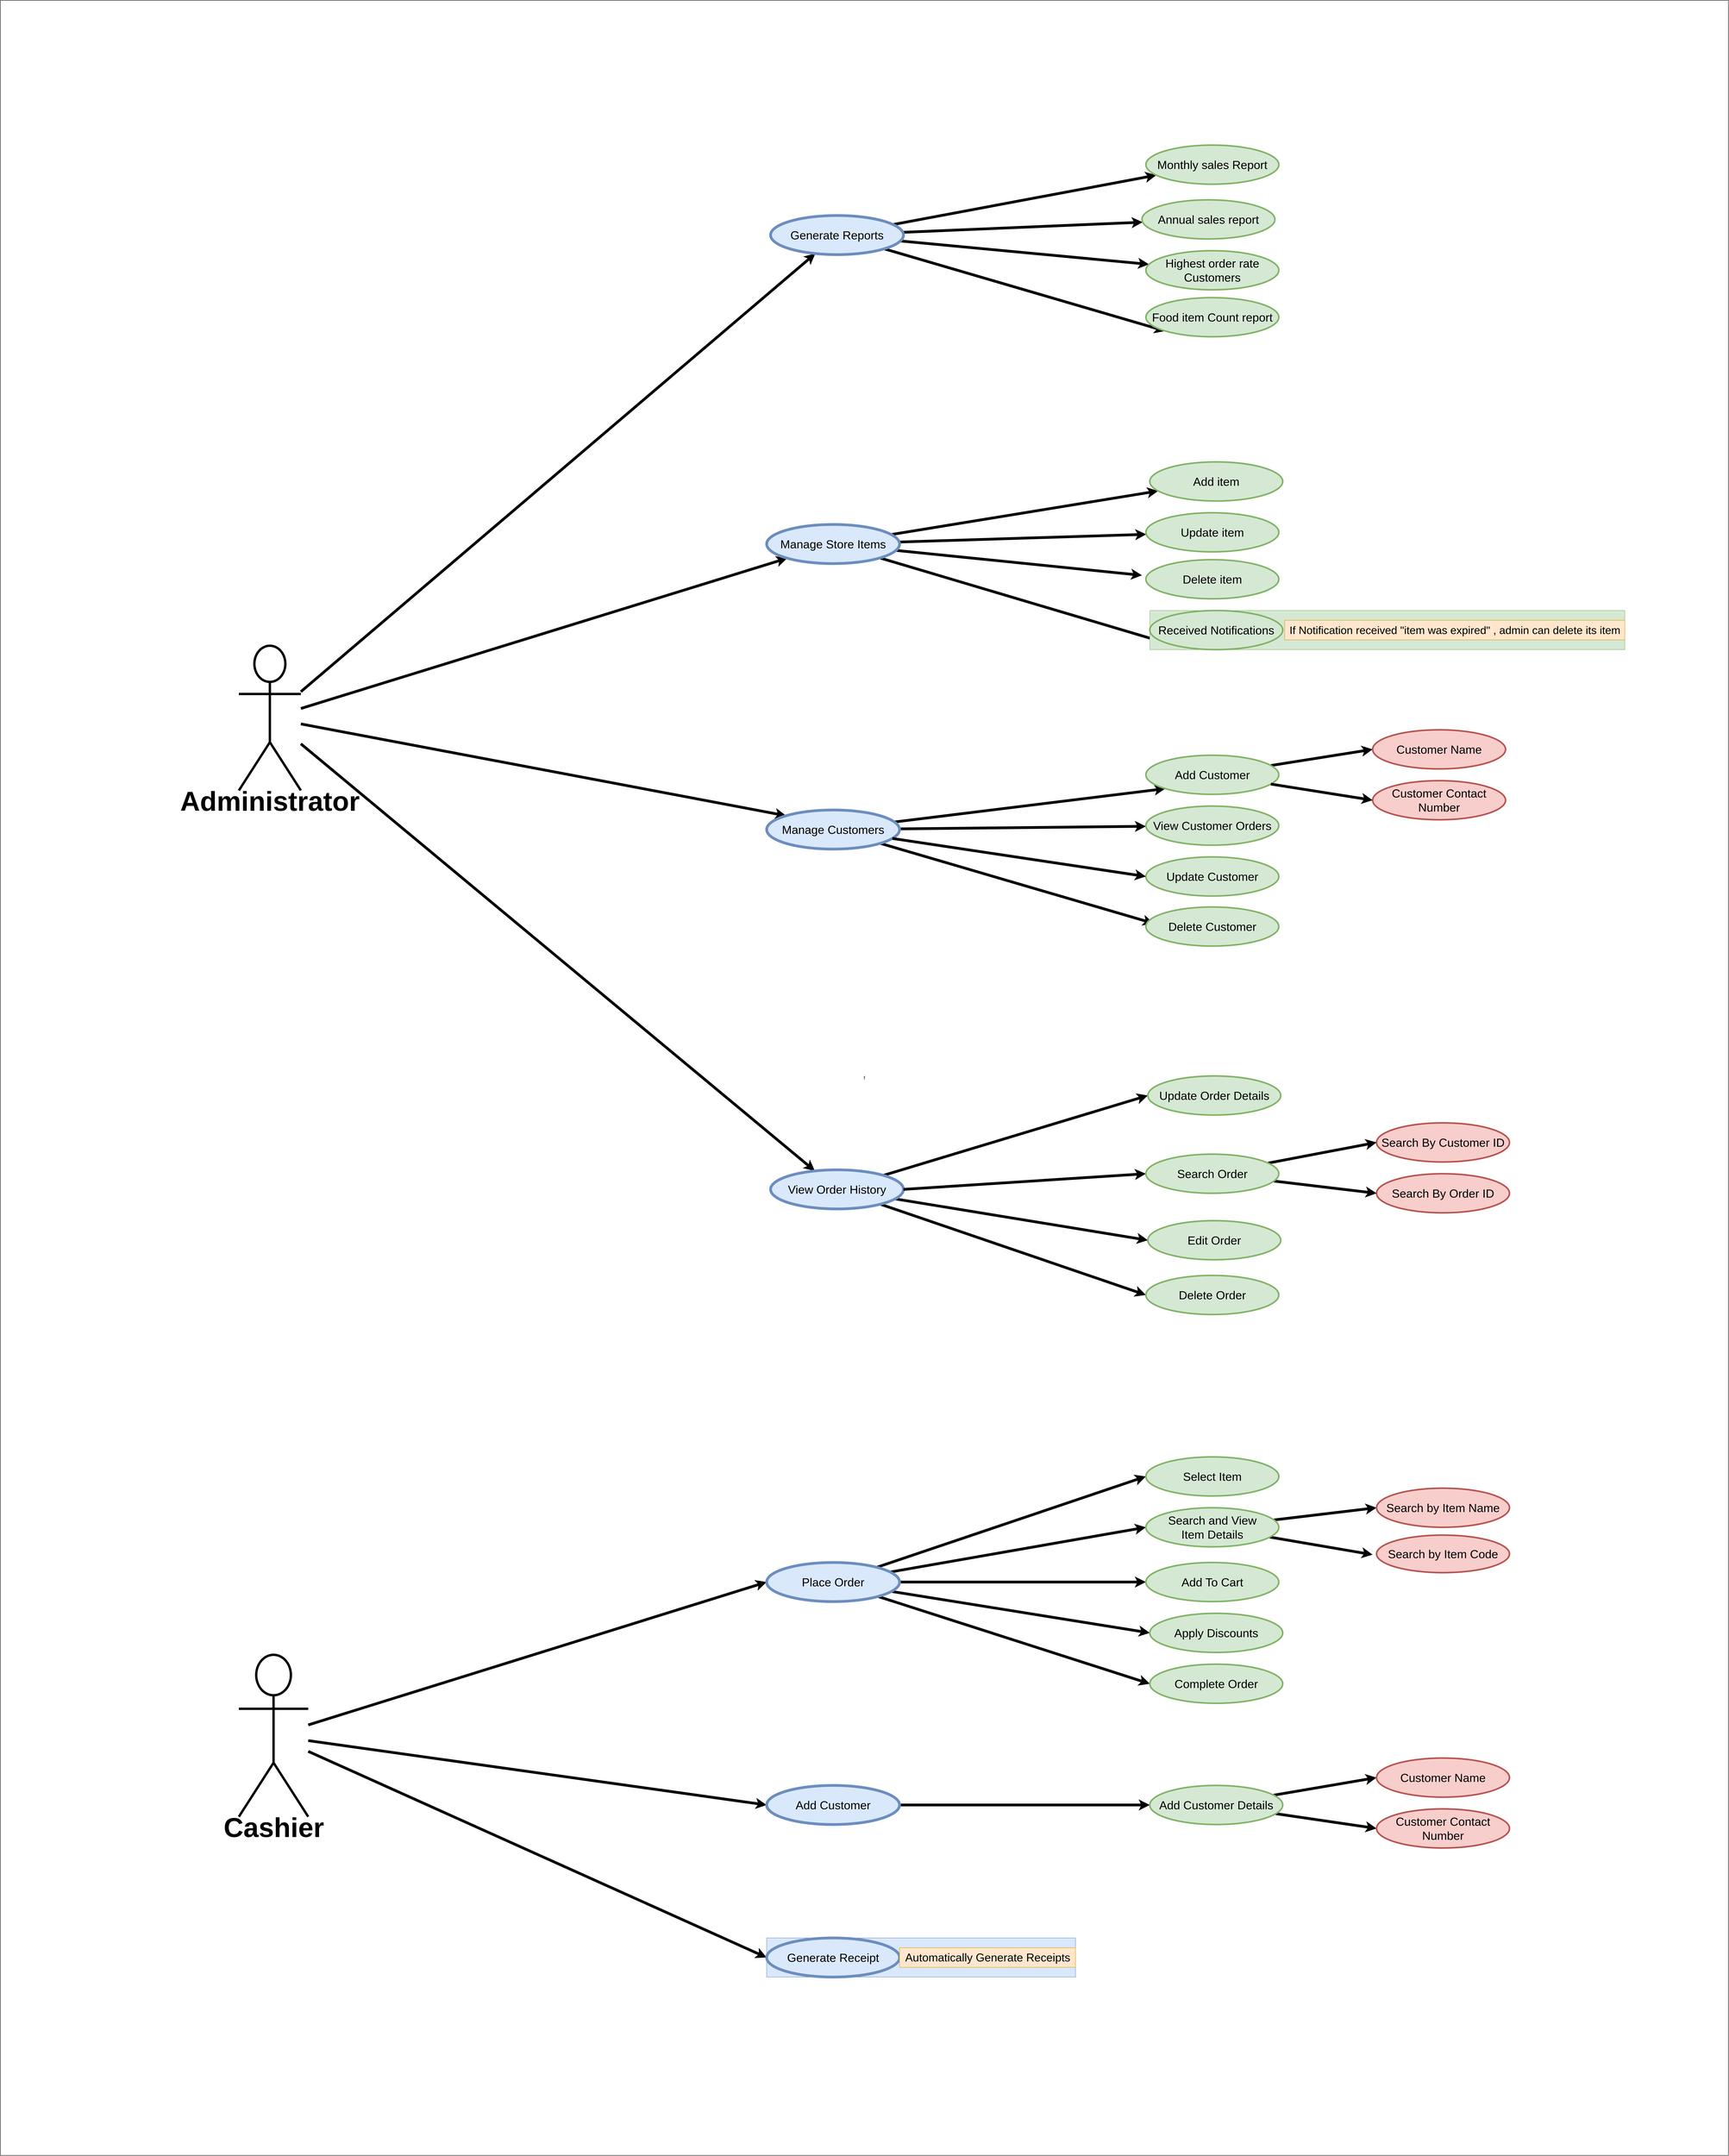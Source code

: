 <mxfile version="22.1.7" type="device">
  <diagram name="Page-1" id="8pwWCYxLZtbmEOVCGbv0">
    <mxGraphModel dx="10300" dy="6030" grid="1" gridSize="10" guides="1" tooltips="1" connect="1" arrows="1" fold="1" page="1" pageScale="1" pageWidth="1100" pageHeight="850" math="0" shadow="0">
      <root>
        <mxCell id="0" />
        <mxCell id="1" parent="0" />
        <mxCell id="QTST4iHeaczxJZyYY0J6-98" value="f" style="rounded=0;whiteSpace=wrap;html=1;" vertex="1" parent="1">
          <mxGeometry x="-2710" y="-2250" width="4420" height="5510" as="geometry" />
        </mxCell>
        <mxCell id="QTST4iHeaczxJZyYY0J6-42" style="edgeStyle=none;rounded=0;orthogonalLoop=1;jettySize=auto;html=1;strokeWidth=7;" edge="1" parent="1" source="QTST4iHeaczxJZyYY0J6-9" target="QTST4iHeaczxJZyYY0J6-14">
          <mxGeometry relative="1" as="geometry" />
        </mxCell>
        <mxCell id="QTST4iHeaczxJZyYY0J6-43" style="edgeStyle=none;rounded=0;orthogonalLoop=1;jettySize=auto;html=1;entryX=0;entryY=0;entryDx=0;entryDy=0;strokeWidth=7;" edge="1" parent="1" source="QTST4iHeaczxJZyYY0J6-9" target="QTST4iHeaczxJZyYY0J6-15">
          <mxGeometry relative="1" as="geometry" />
        </mxCell>
        <mxCell id="QTST4iHeaczxJZyYY0J6-44" style="edgeStyle=none;rounded=0;orthogonalLoop=1;jettySize=auto;html=1;strokeWidth=7;" edge="1" parent="1" source="QTST4iHeaczxJZyYY0J6-9" target="QTST4iHeaczxJZyYY0J6-16">
          <mxGeometry relative="1" as="geometry" />
        </mxCell>
        <mxCell id="QTST4iHeaczxJZyYY0J6-45" style="edgeStyle=none;rounded=0;orthogonalLoop=1;jettySize=auto;html=1;strokeWidth=7;" edge="1" parent="1" source="QTST4iHeaczxJZyYY0J6-9" target="QTST4iHeaczxJZyYY0J6-12">
          <mxGeometry relative="1" as="geometry" />
        </mxCell>
        <mxCell id="QTST4iHeaczxJZyYY0J6-9" value="&lt;p style=&quot;line-height: 150%;&quot;&gt;&lt;b style=&quot;&quot;&gt;&lt;font style=&quot;font-size: 70px;&quot;&gt;Administrator&lt;/font&gt;&lt;/b&gt;&lt;/p&gt;" style="shape=umlActor;verticalLabelPosition=bottom;verticalAlign=top;html=1;outlineConnect=0;strokeWidth=6;" vertex="1" parent="1">
          <mxGeometry x="-2100" y="-600" width="158.57" height="370" as="geometry" />
        </mxCell>
        <mxCell id="QTST4iHeaczxJZyYY0J6-46" style="edgeStyle=none;rounded=0;orthogonalLoop=1;jettySize=auto;html=1;strokeWidth=7;" edge="1" parent="1" source="QTST4iHeaczxJZyYY0J6-12" target="QTST4iHeaczxJZyYY0J6-17">
          <mxGeometry relative="1" as="geometry" />
        </mxCell>
        <mxCell id="QTST4iHeaczxJZyYY0J6-47" style="edgeStyle=none;rounded=0;orthogonalLoop=1;jettySize=auto;html=1;strokeWidth=7;" edge="1" parent="1" source="QTST4iHeaczxJZyYY0J6-12" target="QTST4iHeaczxJZyYY0J6-18">
          <mxGeometry relative="1" as="geometry" />
        </mxCell>
        <mxCell id="QTST4iHeaczxJZyYY0J6-48" style="edgeStyle=none;rounded=0;orthogonalLoop=1;jettySize=auto;html=1;strokeWidth=7;" edge="1" parent="1" source="QTST4iHeaczxJZyYY0J6-12" target="QTST4iHeaczxJZyYY0J6-19">
          <mxGeometry relative="1" as="geometry" />
        </mxCell>
        <mxCell id="QTST4iHeaczxJZyYY0J6-49" style="edgeStyle=none;rounded=0;orthogonalLoop=1;jettySize=auto;html=1;entryX=0;entryY=1;entryDx=0;entryDy=0;strokeWidth=7;" edge="1" parent="1" source="QTST4iHeaczxJZyYY0J6-12" target="QTST4iHeaczxJZyYY0J6-20">
          <mxGeometry relative="1" as="geometry" />
        </mxCell>
        <mxCell id="QTST4iHeaczxJZyYY0J6-12" value="&lt;font style=&quot;font-size: 30px;&quot;&gt;Generate Reports&lt;/font&gt;" style="ellipse;whiteSpace=wrap;html=1;strokeWidth=7;fillColor=#dae8fc;strokeColor=#6c8ebf;" vertex="1" parent="1">
          <mxGeometry x="-740" y="-1700" width="340" height="100" as="geometry" />
        </mxCell>
        <mxCell id="QTST4iHeaczxJZyYY0J6-50" style="edgeStyle=none;rounded=0;orthogonalLoop=1;jettySize=auto;html=1;strokeWidth=7;" edge="1" parent="1" source="QTST4iHeaczxJZyYY0J6-14" target="QTST4iHeaczxJZyYY0J6-21">
          <mxGeometry relative="1" as="geometry" />
        </mxCell>
        <mxCell id="QTST4iHeaczxJZyYY0J6-51" style="edgeStyle=none;rounded=0;orthogonalLoop=1;jettySize=auto;html=1;strokeWidth=7;" edge="1" parent="1" source="QTST4iHeaczxJZyYY0J6-14" target="QTST4iHeaczxJZyYY0J6-22">
          <mxGeometry relative="1" as="geometry" />
        </mxCell>
        <mxCell id="QTST4iHeaczxJZyYY0J6-52" style="edgeStyle=none;rounded=0;orthogonalLoop=1;jettySize=auto;html=1;strokeWidth=7;" edge="1" parent="1" source="QTST4iHeaczxJZyYY0J6-14">
          <mxGeometry relative="1" as="geometry">
            <mxPoint x="210" y="-780" as="targetPoint" />
          </mxGeometry>
        </mxCell>
        <mxCell id="QTST4iHeaczxJZyYY0J6-53" style="edgeStyle=none;rounded=0;orthogonalLoop=1;jettySize=auto;html=1;entryX=0;entryY=1;entryDx=0;entryDy=0;strokeWidth=7;" edge="1" parent="1" source="QTST4iHeaczxJZyYY0J6-14" target="QTST4iHeaczxJZyYY0J6-24">
          <mxGeometry relative="1" as="geometry" />
        </mxCell>
        <mxCell id="QTST4iHeaczxJZyYY0J6-14" value="&lt;font style=&quot;font-size: 30px;&quot;&gt;Manage Store Items&lt;/font&gt;" style="ellipse;whiteSpace=wrap;html=1;strokeWidth=7;fillColor=#dae8fc;strokeColor=#6c8ebf;" vertex="1" parent="1">
          <mxGeometry x="-750" y="-910" width="340" height="100" as="geometry" />
        </mxCell>
        <mxCell id="QTST4iHeaczxJZyYY0J6-54" style="edgeStyle=none;rounded=0;orthogonalLoop=1;jettySize=auto;html=1;entryX=0;entryY=1;entryDx=0;entryDy=0;strokeWidth=7;" edge="1" parent="1" source="QTST4iHeaczxJZyYY0J6-15" target="QTST4iHeaczxJZyYY0J6-27">
          <mxGeometry relative="1" as="geometry" />
        </mxCell>
        <mxCell id="QTST4iHeaczxJZyYY0J6-55" style="edgeStyle=none;rounded=0;orthogonalLoop=1;jettySize=auto;html=1;strokeWidth=7;" edge="1" parent="1" source="QTST4iHeaczxJZyYY0J6-15" target="QTST4iHeaczxJZyYY0J6-30">
          <mxGeometry relative="1" as="geometry" />
        </mxCell>
        <mxCell id="QTST4iHeaczxJZyYY0J6-57" style="edgeStyle=none;rounded=0;orthogonalLoop=1;jettySize=auto;html=1;strokeWidth=7;" edge="1" parent="1" source="QTST4iHeaczxJZyYY0J6-15">
          <mxGeometry relative="1" as="geometry">
            <mxPoint x="240" y="110" as="targetPoint" />
          </mxGeometry>
        </mxCell>
        <mxCell id="QTST4iHeaczxJZyYY0J6-15" value="&lt;font style=&quot;font-size: 30px;&quot;&gt;Manage Customers&lt;/font&gt;" style="ellipse;whiteSpace=wrap;html=1;strokeWidth=7;fillColor=#dae8fc;strokeColor=#6c8ebf;" vertex="1" parent="1">
          <mxGeometry x="-750" y="-180" width="340" height="100" as="geometry" />
        </mxCell>
        <mxCell id="QTST4iHeaczxJZyYY0J6-58" style="edgeStyle=none;rounded=0;orthogonalLoop=1;jettySize=auto;html=1;entryX=0;entryY=0.5;entryDx=0;entryDy=0;strokeWidth=7;" edge="1" parent="1" source="QTST4iHeaczxJZyYY0J6-16" target="QTST4iHeaczxJZyYY0J6-31">
          <mxGeometry relative="1" as="geometry" />
        </mxCell>
        <mxCell id="QTST4iHeaczxJZyYY0J6-61" style="edgeStyle=none;rounded=0;orthogonalLoop=1;jettySize=auto;html=1;entryX=0;entryY=0.5;entryDx=0;entryDy=0;strokeWidth=7;" edge="1" parent="1" source="QTST4iHeaczxJZyYY0J6-16" target="QTST4iHeaczxJZyYY0J6-33">
          <mxGeometry relative="1" as="geometry" />
        </mxCell>
        <mxCell id="QTST4iHeaczxJZyYY0J6-62" style="edgeStyle=none;rounded=0;orthogonalLoop=1;jettySize=auto;html=1;entryX=0;entryY=0.5;entryDx=0;entryDy=0;strokeWidth=7;" edge="1" parent="1" source="QTST4iHeaczxJZyYY0J6-16" target="QTST4iHeaczxJZyYY0J6-34">
          <mxGeometry relative="1" as="geometry" />
        </mxCell>
        <mxCell id="QTST4iHeaczxJZyYY0J6-16" value="&lt;font style=&quot;font-size: 30px;&quot;&gt;View Order History&lt;/font&gt;" style="ellipse;whiteSpace=wrap;html=1;strokeWidth=7;fillColor=#dae8fc;strokeColor=#6c8ebf;" vertex="1" parent="1">
          <mxGeometry x="-740" y="740" width="340" height="100" as="geometry" />
        </mxCell>
        <mxCell id="QTST4iHeaczxJZyYY0J6-17" value="&lt;font style=&quot;font-size: 30px;&quot;&gt;Monthly sales Report&lt;/font&gt;" style="ellipse;whiteSpace=wrap;html=1;strokeWidth=4;fillColor=#d5e8d4;strokeColor=#82b366;" vertex="1" parent="1">
          <mxGeometry x="220" y="-1880" width="340" height="100" as="geometry" />
        </mxCell>
        <mxCell id="QTST4iHeaczxJZyYY0J6-18" value="&lt;font style=&quot;font-size: 30px;&quot;&gt;Highest order rate Customers&lt;/font&gt;" style="ellipse;whiteSpace=wrap;html=1;strokeWidth=4;fillColor=#d5e8d4;strokeColor=#82b366;" vertex="1" parent="1">
          <mxGeometry x="220" y="-1610" width="340" height="100" as="geometry" />
        </mxCell>
        <mxCell id="QTST4iHeaczxJZyYY0J6-19" value="&lt;font style=&quot;font-size: 30px;&quot;&gt;Annual sales report&lt;/font&gt;" style="ellipse;whiteSpace=wrap;html=1;strokeWidth=4;fillColor=#d5e8d4;strokeColor=#82b366;" vertex="1" parent="1">
          <mxGeometry x="210" y="-1740" width="340" height="100" as="geometry" />
        </mxCell>
        <mxCell id="QTST4iHeaczxJZyYY0J6-20" value="&lt;font style=&quot;font-size: 30px;&quot;&gt;Food item Count report&lt;/font&gt;" style="ellipse;whiteSpace=wrap;html=1;strokeWidth=4;fillColor=#d5e8d4;strokeColor=#82b366;" vertex="1" parent="1">
          <mxGeometry x="220" y="-1490" width="340" height="100" as="geometry" />
        </mxCell>
        <mxCell id="QTST4iHeaczxJZyYY0J6-21" value="&lt;font style=&quot;font-size: 30px;&quot;&gt;Add item&lt;/font&gt;" style="ellipse;whiteSpace=wrap;html=1;strokeWidth=4;fillColor=#d5e8d4;strokeColor=#82b366;" vertex="1" parent="1">
          <mxGeometry x="230" y="-1070" width="340" height="100" as="geometry" />
        </mxCell>
        <mxCell id="QTST4iHeaczxJZyYY0J6-22" value="&lt;font style=&quot;font-size: 30px;&quot;&gt;Update item&lt;/font&gt;" style="ellipse;whiteSpace=wrap;html=1;strokeWidth=4;fillColor=#d5e8d4;strokeColor=#82b366;" vertex="1" parent="1">
          <mxGeometry x="220" y="-940" width="340" height="100" as="geometry" />
        </mxCell>
        <mxCell id="QTST4iHeaczxJZyYY0J6-23" value="&lt;font style=&quot;font-size: 30px;&quot;&gt;Delete item&lt;/font&gt;" style="ellipse;whiteSpace=wrap;html=1;strokeWidth=4;fillColor=#d5e8d4;strokeColor=#82b366;" vertex="1" parent="1">
          <mxGeometry x="220" y="-820" width="340" height="100" as="geometry" />
        </mxCell>
        <mxCell id="QTST4iHeaczxJZyYY0J6-26" value="" style="group;fillColor=#d5e8d4;strokeColor=#82b366;" vertex="1" connectable="0" parent="1">
          <mxGeometry x="230" y="-690" width="1215" height="100" as="geometry" />
        </mxCell>
        <mxCell id="QTST4iHeaczxJZyYY0J6-24" value="&lt;span style=&quot;font-size: 30px;&quot;&gt;Received Notifications&lt;/span&gt;" style="ellipse;whiteSpace=wrap;html=1;strokeWidth=4;fillColor=#d5e8d4;strokeColor=#82b366;" vertex="1" parent="QTST4iHeaczxJZyYY0J6-26">
          <mxGeometry width="340" height="100" as="geometry" />
        </mxCell>
        <mxCell id="QTST4iHeaczxJZyYY0J6-25" value="&lt;font style=&quot;font-size: 28px;&quot;&gt;If Notification received &quot;item was expired&quot; , admin can delete its item&lt;/font&gt;" style="text;html=1;align=center;verticalAlign=middle;resizable=0;points=[];autosize=1;strokeColor=#d79b00;fillColor=#ffe6cc;" vertex="1" parent="QTST4iHeaczxJZyYY0J6-26">
          <mxGeometry x="345" y="25" width="870" height="50" as="geometry" />
        </mxCell>
        <mxCell id="QTST4iHeaczxJZyYY0J6-105" style="edgeStyle=none;rounded=0;orthogonalLoop=1;jettySize=auto;html=1;entryX=0;entryY=0.5;entryDx=0;entryDy=0;strokeWidth=7;" edge="1" parent="1" source="QTST4iHeaczxJZyYY0J6-27" target="QTST4iHeaczxJZyYY0J6-103">
          <mxGeometry relative="1" as="geometry" />
        </mxCell>
        <mxCell id="QTST4iHeaczxJZyYY0J6-27" value="&lt;font style=&quot;font-size: 30px;&quot;&gt;Add Customer&lt;/font&gt;" style="ellipse;whiteSpace=wrap;html=1;strokeWidth=4;fillColor=#d5e8d4;strokeColor=#82b366;" vertex="1" parent="1">
          <mxGeometry x="220" y="-320" width="340" height="100" as="geometry" />
        </mxCell>
        <mxCell id="QTST4iHeaczxJZyYY0J6-28" value="&lt;font style=&quot;font-size: 30px;&quot;&gt;Update Customer&lt;/font&gt;" style="ellipse;whiteSpace=wrap;html=1;strokeWidth=4;fillColor=#d5e8d4;strokeColor=#82b366;" vertex="1" parent="1">
          <mxGeometry x="220" y="-60" width="340" height="100" as="geometry" />
        </mxCell>
        <mxCell id="QTST4iHeaczxJZyYY0J6-29" value="&lt;font style=&quot;font-size: 30px;&quot;&gt;Delete Customer&lt;/font&gt;" style="ellipse;whiteSpace=wrap;html=1;strokeWidth=4;fillColor=#d5e8d4;strokeColor=#82b366;" vertex="1" parent="1">
          <mxGeometry x="220" y="68" width="340" height="100" as="geometry" />
        </mxCell>
        <mxCell id="QTST4iHeaczxJZyYY0J6-30" value="&lt;font style=&quot;font-size: 30px;&quot;&gt;View Customer Orders&lt;/font&gt;" style="ellipse;whiteSpace=wrap;html=1;strokeWidth=4;fillColor=#d5e8d4;strokeColor=#82b366;" vertex="1" parent="1">
          <mxGeometry x="220" y="-190" width="340" height="100" as="geometry" />
        </mxCell>
        <mxCell id="QTST4iHeaczxJZyYY0J6-31" value="&lt;font style=&quot;font-size: 30px;&quot;&gt;Update Order Details&lt;/font&gt;" style="ellipse;whiteSpace=wrap;html=1;strokeWidth=4;fillColor=#d5e8d4;strokeColor=#82b366;" vertex="1" parent="1">
          <mxGeometry x="225" y="500" width="340" height="100" as="geometry" />
        </mxCell>
        <mxCell id="QTST4iHeaczxJZyYY0J6-32" value="&lt;font style=&quot;font-size: 30px;&quot;&gt;Search By Customer ID&lt;/font&gt;" style="ellipse;whiteSpace=wrap;html=1;strokeWidth=4;fillColor=#f8cecc;strokeColor=#b85450;" vertex="1" parent="1">
          <mxGeometry x="810" y="620" width="340" height="100" as="geometry" />
        </mxCell>
        <mxCell id="QTST4iHeaczxJZyYY0J6-33" value="&lt;font style=&quot;font-size: 30px;&quot;&gt;Edit Order&lt;/font&gt;" style="ellipse;whiteSpace=wrap;html=1;strokeWidth=4;fillColor=#d5e8d4;strokeColor=#82b366;" vertex="1" parent="1">
          <mxGeometry x="225" y="870" width="340" height="100" as="geometry" />
        </mxCell>
        <mxCell id="QTST4iHeaczxJZyYY0J6-34" value="&lt;font style=&quot;font-size: 30px;&quot;&gt;Delete Order&lt;/font&gt;" style="ellipse;whiteSpace=wrap;html=1;strokeWidth=4;fillColor=#d5e8d4;strokeColor=#82b366;" vertex="1" parent="1">
          <mxGeometry x="220" y="1010" width="340" height="100" as="geometry" />
        </mxCell>
        <mxCell id="QTST4iHeaczxJZyYY0J6-35" value="&lt;font style=&quot;font-size: 30px;&quot;&gt;Search By Order ID&lt;/font&gt;" style="ellipse;whiteSpace=wrap;html=1;strokeWidth=4;fillColor=#f8cecc;strokeColor=#b85450;" vertex="1" parent="1">
          <mxGeometry x="810" y="750" width="340" height="100" as="geometry" />
        </mxCell>
        <mxCell id="QTST4iHeaczxJZyYY0J6-37" style="edgeStyle=orthogonalEdgeStyle;rounded=0;orthogonalLoop=1;jettySize=auto;html=1;exitX=0.5;exitY=1;exitDx=0;exitDy=0;fillColor=#d5e8d4;strokeColor=#82b366;" edge="1" parent="1" source="QTST4iHeaczxJZyYY0J6-30" target="QTST4iHeaczxJZyYY0J6-30">
          <mxGeometry relative="1" as="geometry" />
        </mxCell>
        <mxCell id="QTST4iHeaczxJZyYY0J6-56" style="edgeStyle=none;rounded=0;orthogonalLoop=1;jettySize=auto;html=1;strokeWidth=7;" edge="1" parent="1" source="QTST4iHeaczxJZyYY0J6-15">
          <mxGeometry relative="1" as="geometry">
            <mxPoint x="220" y="-10" as="targetPoint" />
          </mxGeometry>
        </mxCell>
        <mxCell id="QTST4iHeaczxJZyYY0J6-60" style="edgeStyle=none;rounded=0;orthogonalLoop=1;jettySize=auto;html=1;entryX=0;entryY=0.5;entryDx=0;entryDy=0;strokeWidth=7;exitX=1;exitY=0.5;exitDx=0;exitDy=0;" edge="1" parent="1" source="QTST4iHeaczxJZyYY0J6-16" target="QTST4iHeaczxJZyYY0J6-100">
          <mxGeometry relative="1" as="geometry" />
        </mxCell>
        <mxCell id="QTST4iHeaczxJZyYY0J6-82" style="edgeStyle=none;rounded=0;orthogonalLoop=1;jettySize=auto;html=1;entryX=0;entryY=0.5;entryDx=0;entryDy=0;strokeWidth=7;" edge="1" parent="1" source="QTST4iHeaczxJZyYY0J6-63" target="QTST4iHeaczxJZyYY0J6-64">
          <mxGeometry relative="1" as="geometry" />
        </mxCell>
        <mxCell id="QTST4iHeaczxJZyYY0J6-83" style="edgeStyle=none;rounded=0;orthogonalLoop=1;jettySize=auto;html=1;entryX=0;entryY=0.5;entryDx=0;entryDy=0;strokeWidth=7;" edge="1" parent="1" source="QTST4iHeaczxJZyYY0J6-63" target="QTST4iHeaczxJZyYY0J6-66">
          <mxGeometry relative="1" as="geometry" />
        </mxCell>
        <mxCell id="QTST4iHeaczxJZyYY0J6-84" style="edgeStyle=none;rounded=0;orthogonalLoop=1;jettySize=auto;html=1;entryX=0;entryY=0.5;entryDx=0;entryDy=0;strokeWidth=7;" edge="1" parent="1" source="QTST4iHeaczxJZyYY0J6-63" target="QTST4iHeaczxJZyYY0J6-67">
          <mxGeometry relative="1" as="geometry" />
        </mxCell>
        <mxCell id="QTST4iHeaczxJZyYY0J6-63" value="&lt;p style=&quot;line-height: 150%;&quot;&gt;&lt;b style=&quot;&quot;&gt;&lt;font style=&quot;font-size: 70px;&quot;&gt;Cashier&lt;/font&gt;&lt;/b&gt;&lt;/p&gt;" style="shape=umlActor;verticalLabelPosition=bottom;verticalAlign=top;html=1;outlineConnect=0;strokeWidth=6;" vertex="1" parent="1">
          <mxGeometry x="-2100" y="1980" width="177.42" height="414" as="geometry" />
        </mxCell>
        <mxCell id="QTST4iHeaczxJZyYY0J6-85" style="edgeStyle=none;rounded=0;orthogonalLoop=1;jettySize=auto;html=1;entryX=0;entryY=0.5;entryDx=0;entryDy=0;strokeWidth=7;" edge="1" parent="1" source="QTST4iHeaczxJZyYY0J6-64" target="QTST4iHeaczxJZyYY0J6-68">
          <mxGeometry relative="1" as="geometry" />
        </mxCell>
        <mxCell id="QTST4iHeaczxJZyYY0J6-86" style="edgeStyle=none;rounded=0;orthogonalLoop=1;jettySize=auto;html=1;entryX=0;entryY=0.5;entryDx=0;entryDy=0;strokeWidth=7;" edge="1" parent="1" source="QTST4iHeaczxJZyYY0J6-64" target="QTST4iHeaczxJZyYY0J6-69">
          <mxGeometry relative="1" as="geometry" />
        </mxCell>
        <mxCell id="QTST4iHeaczxJZyYY0J6-87" style="edgeStyle=none;rounded=0;orthogonalLoop=1;jettySize=auto;html=1;entryX=0;entryY=0.5;entryDx=0;entryDy=0;strokeWidth=7;" edge="1" parent="1" source="QTST4iHeaczxJZyYY0J6-64" target="QTST4iHeaczxJZyYY0J6-70">
          <mxGeometry relative="1" as="geometry" />
        </mxCell>
        <mxCell id="QTST4iHeaczxJZyYY0J6-88" style="edgeStyle=none;rounded=0;orthogonalLoop=1;jettySize=auto;html=1;entryX=0;entryY=0.5;entryDx=0;entryDy=0;strokeWidth=7;" edge="1" parent="1" source="QTST4iHeaczxJZyYY0J6-64" target="QTST4iHeaczxJZyYY0J6-71">
          <mxGeometry relative="1" as="geometry" />
        </mxCell>
        <mxCell id="QTST4iHeaczxJZyYY0J6-89" style="edgeStyle=none;rounded=0;orthogonalLoop=1;jettySize=auto;html=1;entryX=0;entryY=0.5;entryDx=0;entryDy=0;strokeWidth=7;" edge="1" parent="1" source="QTST4iHeaczxJZyYY0J6-64" target="QTST4iHeaczxJZyYY0J6-72">
          <mxGeometry relative="1" as="geometry" />
        </mxCell>
        <mxCell id="QTST4iHeaczxJZyYY0J6-64" value="&lt;font style=&quot;font-size: 30px;&quot;&gt;Place Order&lt;/font&gt;" style="ellipse;whiteSpace=wrap;html=1;strokeWidth=7;fillColor=#dae8fc;strokeColor=#6c8ebf;" vertex="1" parent="1">
          <mxGeometry x="-750" y="1744" width="340" height="100" as="geometry" />
        </mxCell>
        <mxCell id="QTST4iHeaczxJZyYY0J6-92" style="edgeStyle=none;rounded=0;orthogonalLoop=1;jettySize=auto;html=1;entryX=0;entryY=0.5;entryDx=0;entryDy=0;strokeWidth=7;" edge="1" parent="1" source="QTST4iHeaczxJZyYY0J6-66" target="QTST4iHeaczxJZyYY0J6-73">
          <mxGeometry relative="1" as="geometry" />
        </mxCell>
        <mxCell id="QTST4iHeaczxJZyYY0J6-66" value="&lt;font style=&quot;font-size: 30px;&quot;&gt;Add Customer&lt;/font&gt;" style="ellipse;whiteSpace=wrap;html=1;strokeWidth=7;fillColor=#dae8fc;strokeColor=#6c8ebf;" vertex="1" parent="1">
          <mxGeometry x="-750" y="2314" width="340" height="100" as="geometry" />
        </mxCell>
        <mxCell id="QTST4iHeaczxJZyYY0J6-68" value="&lt;span style=&quot;font-size: 30px;&quot;&gt;Select Item&lt;/span&gt;" style="ellipse;whiteSpace=wrap;html=1;strokeWidth=4;fillColor=#d5e8d4;strokeColor=#82b366;" vertex="1" parent="1">
          <mxGeometry x="220" y="1474" width="340" height="100" as="geometry" />
        </mxCell>
        <mxCell id="QTST4iHeaczxJZyYY0J6-90" style="edgeStyle=none;rounded=0;orthogonalLoop=1;jettySize=auto;html=1;entryX=0;entryY=0.5;entryDx=0;entryDy=0;strokeWidth=7;" edge="1" parent="1" source="QTST4iHeaczxJZyYY0J6-69" target="QTST4iHeaczxJZyYY0J6-78">
          <mxGeometry relative="1" as="geometry" />
        </mxCell>
        <mxCell id="QTST4iHeaczxJZyYY0J6-91" style="edgeStyle=none;rounded=0;orthogonalLoop=1;jettySize=auto;html=1;strokeWidth=7;" edge="1" parent="1" source="QTST4iHeaczxJZyYY0J6-69">
          <mxGeometry relative="1" as="geometry">
            <mxPoint x="800" y="1724" as="targetPoint" />
          </mxGeometry>
        </mxCell>
        <mxCell id="QTST4iHeaczxJZyYY0J6-69" value="&lt;span style=&quot;font-size: 30px;&quot;&gt;Search and View &lt;br&gt;Item Details&lt;/span&gt;" style="ellipse;whiteSpace=wrap;html=1;strokeWidth=4;fillColor=#d5e8d4;strokeColor=#82b366;" vertex="1" parent="1">
          <mxGeometry x="220" y="1604" width="340" height="100" as="geometry" />
        </mxCell>
        <mxCell id="QTST4iHeaczxJZyYY0J6-70" value="&lt;span style=&quot;font-size: 30px;&quot;&gt;Add To Cart&lt;/span&gt;" style="ellipse;whiteSpace=wrap;html=1;strokeWidth=4;fillColor=#d5e8d4;strokeColor=#82b366;" vertex="1" parent="1">
          <mxGeometry x="220" y="1744" width="340" height="100" as="geometry" />
        </mxCell>
        <mxCell id="QTST4iHeaczxJZyYY0J6-71" value="&lt;span style=&quot;font-size: 30px;&quot;&gt;Apply Discounts&lt;/span&gt;" style="ellipse;whiteSpace=wrap;html=1;strokeWidth=4;fillColor=#d5e8d4;strokeColor=#82b366;" vertex="1" parent="1">
          <mxGeometry x="230" y="1874" width="340" height="100" as="geometry" />
        </mxCell>
        <mxCell id="QTST4iHeaczxJZyYY0J6-72" value="&lt;span style=&quot;font-size: 30px;&quot;&gt;Complete Order&lt;/span&gt;" style="ellipse;whiteSpace=wrap;html=1;strokeWidth=4;fillColor=#d5e8d4;strokeColor=#82b366;" vertex="1" parent="1">
          <mxGeometry x="230" y="2004" width="340" height="100" as="geometry" />
        </mxCell>
        <mxCell id="QTST4iHeaczxJZyYY0J6-95" style="edgeStyle=none;rounded=0;orthogonalLoop=1;jettySize=auto;html=1;entryX=0;entryY=0.5;entryDx=0;entryDy=0;strokeWidth=7;" edge="1" parent="1" source="QTST4iHeaczxJZyYY0J6-73" target="QTST4iHeaczxJZyYY0J6-93">
          <mxGeometry relative="1" as="geometry" />
        </mxCell>
        <mxCell id="QTST4iHeaczxJZyYY0J6-96" style="edgeStyle=none;rounded=0;orthogonalLoop=1;jettySize=auto;html=1;entryX=0;entryY=0.5;entryDx=0;entryDy=0;strokeWidth=7;" edge="1" parent="1" source="QTST4iHeaczxJZyYY0J6-73" target="QTST4iHeaczxJZyYY0J6-94">
          <mxGeometry relative="1" as="geometry" />
        </mxCell>
        <mxCell id="QTST4iHeaczxJZyYY0J6-73" value="&lt;span style=&quot;font-size: 30px;&quot;&gt;Add Customer Details&lt;/span&gt;" style="ellipse;whiteSpace=wrap;html=1;strokeWidth=4;fillColor=#d5e8d4;strokeColor=#82b366;" vertex="1" parent="1">
          <mxGeometry x="230" y="2314" width="340" height="100" as="geometry" />
        </mxCell>
        <mxCell id="QTST4iHeaczxJZyYY0J6-77" value="" style="group;fillColor=#dae8fc;strokeColor=#6c8ebf;" vertex="1" connectable="0" parent="1">
          <mxGeometry x="-750" y="2704" width="790" height="100" as="geometry" />
        </mxCell>
        <mxCell id="QTST4iHeaczxJZyYY0J6-67" value="&lt;font style=&quot;font-size: 30px;&quot;&gt;Generate Receipt&lt;/font&gt;" style="ellipse;whiteSpace=wrap;html=1;strokeWidth=7;fillColor=#dae8fc;strokeColor=#6c8ebf;" vertex="1" parent="QTST4iHeaczxJZyYY0J6-77">
          <mxGeometry width="340" height="100" as="geometry" />
        </mxCell>
        <mxCell id="QTST4iHeaczxJZyYY0J6-74" value="&lt;font style=&quot;font-size: 29px;&quot;&gt;Automatically Generate Receipts&lt;/font&gt;" style="text;html=1;align=center;verticalAlign=middle;resizable=0;points=[];autosize=1;strokeColor=#d79b00;fillColor=#ffe6cc;" vertex="1" parent="QTST4iHeaczxJZyYY0J6-77">
          <mxGeometry x="340" y="25" width="450" height="50" as="geometry" />
        </mxCell>
        <mxCell id="QTST4iHeaczxJZyYY0J6-80" style="edgeStyle=none;rounded=0;orthogonalLoop=1;jettySize=auto;html=1;exitX=0.5;exitY=0;exitDx=0;exitDy=0;" edge="1" parent="QTST4iHeaczxJZyYY0J6-77" source="QTST4iHeaczxJZyYY0J6-67" target="QTST4iHeaczxJZyYY0J6-67">
          <mxGeometry relative="1" as="geometry" />
        </mxCell>
        <mxCell id="QTST4iHeaczxJZyYY0J6-78" value="&lt;span style=&quot;font-size: 30px;&quot;&gt;Search by Item Name&lt;/span&gt;" style="ellipse;whiteSpace=wrap;html=1;strokeWidth=4;fillColor=#f8cecc;strokeColor=#b85450;" vertex="1" parent="1">
          <mxGeometry x="810" y="1554" width="340" height="100" as="geometry" />
        </mxCell>
        <mxCell id="QTST4iHeaczxJZyYY0J6-79" value="&lt;span style=&quot;font-size: 30px;&quot;&gt;Search by Item Code&lt;/span&gt;" style="ellipse;whiteSpace=wrap;html=1;strokeWidth=4;fillColor=#f8cecc;strokeColor=#b85450;" vertex="1" parent="1">
          <mxGeometry x="810" y="1674" width="340" height="96" as="geometry" />
        </mxCell>
        <mxCell id="QTST4iHeaczxJZyYY0J6-93" value="&lt;span style=&quot;font-size: 30px;&quot;&gt;Customer Name&lt;/span&gt;" style="ellipse;whiteSpace=wrap;html=1;strokeWidth=4;fillColor=#f8cecc;strokeColor=#b85450;" vertex="1" parent="1">
          <mxGeometry x="810" y="2244" width="340" height="100" as="geometry" />
        </mxCell>
        <mxCell id="QTST4iHeaczxJZyYY0J6-94" value="&lt;span style=&quot;font-size: 30px;&quot;&gt;Customer Contact Number&lt;/span&gt;" style="ellipse;whiteSpace=wrap;html=1;strokeWidth=4;fillColor=#f8cecc;strokeColor=#b85450;" vertex="1" parent="1">
          <mxGeometry x="810" y="2374" width="340" height="100" as="geometry" />
        </mxCell>
        <mxCell id="QTST4iHeaczxJZyYY0J6-101" style="edgeStyle=none;rounded=0;orthogonalLoop=1;jettySize=auto;html=1;entryX=0;entryY=0.5;entryDx=0;entryDy=0;strokeWidth=7;" edge="1" parent="1" source="QTST4iHeaczxJZyYY0J6-100" target="QTST4iHeaczxJZyYY0J6-32">
          <mxGeometry relative="1" as="geometry" />
        </mxCell>
        <mxCell id="QTST4iHeaczxJZyYY0J6-102" style="edgeStyle=none;rounded=0;orthogonalLoop=1;jettySize=auto;html=1;entryX=0;entryY=0.5;entryDx=0;entryDy=0;strokeWidth=7;" edge="1" parent="1" source="QTST4iHeaczxJZyYY0J6-100" target="QTST4iHeaczxJZyYY0J6-35">
          <mxGeometry relative="1" as="geometry" />
        </mxCell>
        <mxCell id="QTST4iHeaczxJZyYY0J6-100" value="&lt;font style=&quot;font-size: 30px;&quot;&gt;Search Order&lt;/font&gt;" style="ellipse;whiteSpace=wrap;html=1;strokeWidth=4;fillColor=#d5e8d4;strokeColor=#82b366;" vertex="1" parent="1">
          <mxGeometry x="220" y="700" width="340" height="100" as="geometry" />
        </mxCell>
        <mxCell id="QTST4iHeaczxJZyYY0J6-103" value="&lt;span style=&quot;font-size: 30px;&quot;&gt;Customer Name&lt;/span&gt;" style="ellipse;whiteSpace=wrap;html=1;strokeWidth=4;fillColor=#f8cecc;strokeColor=#b85450;" vertex="1" parent="1">
          <mxGeometry x="800" y="-385" width="340" height="100" as="geometry" />
        </mxCell>
        <mxCell id="QTST4iHeaczxJZyYY0J6-104" value="&lt;span style=&quot;font-size: 30px;&quot;&gt;Customer Contact Number&lt;/span&gt;" style="ellipse;whiteSpace=wrap;html=1;strokeWidth=4;fillColor=#f8cecc;strokeColor=#b85450;" vertex="1" parent="1">
          <mxGeometry x="800" y="-255" width="340" height="100" as="geometry" />
        </mxCell>
        <mxCell id="QTST4iHeaczxJZyYY0J6-106" style="edgeStyle=none;rounded=0;orthogonalLoop=1;jettySize=auto;html=1;entryX=0;entryY=0.5;entryDx=0;entryDy=0;strokeWidth=7;" edge="1" parent="1" source="QTST4iHeaczxJZyYY0J6-27" target="QTST4iHeaczxJZyYY0J6-104">
          <mxGeometry relative="1" as="geometry" />
        </mxCell>
      </root>
    </mxGraphModel>
  </diagram>
</mxfile>

